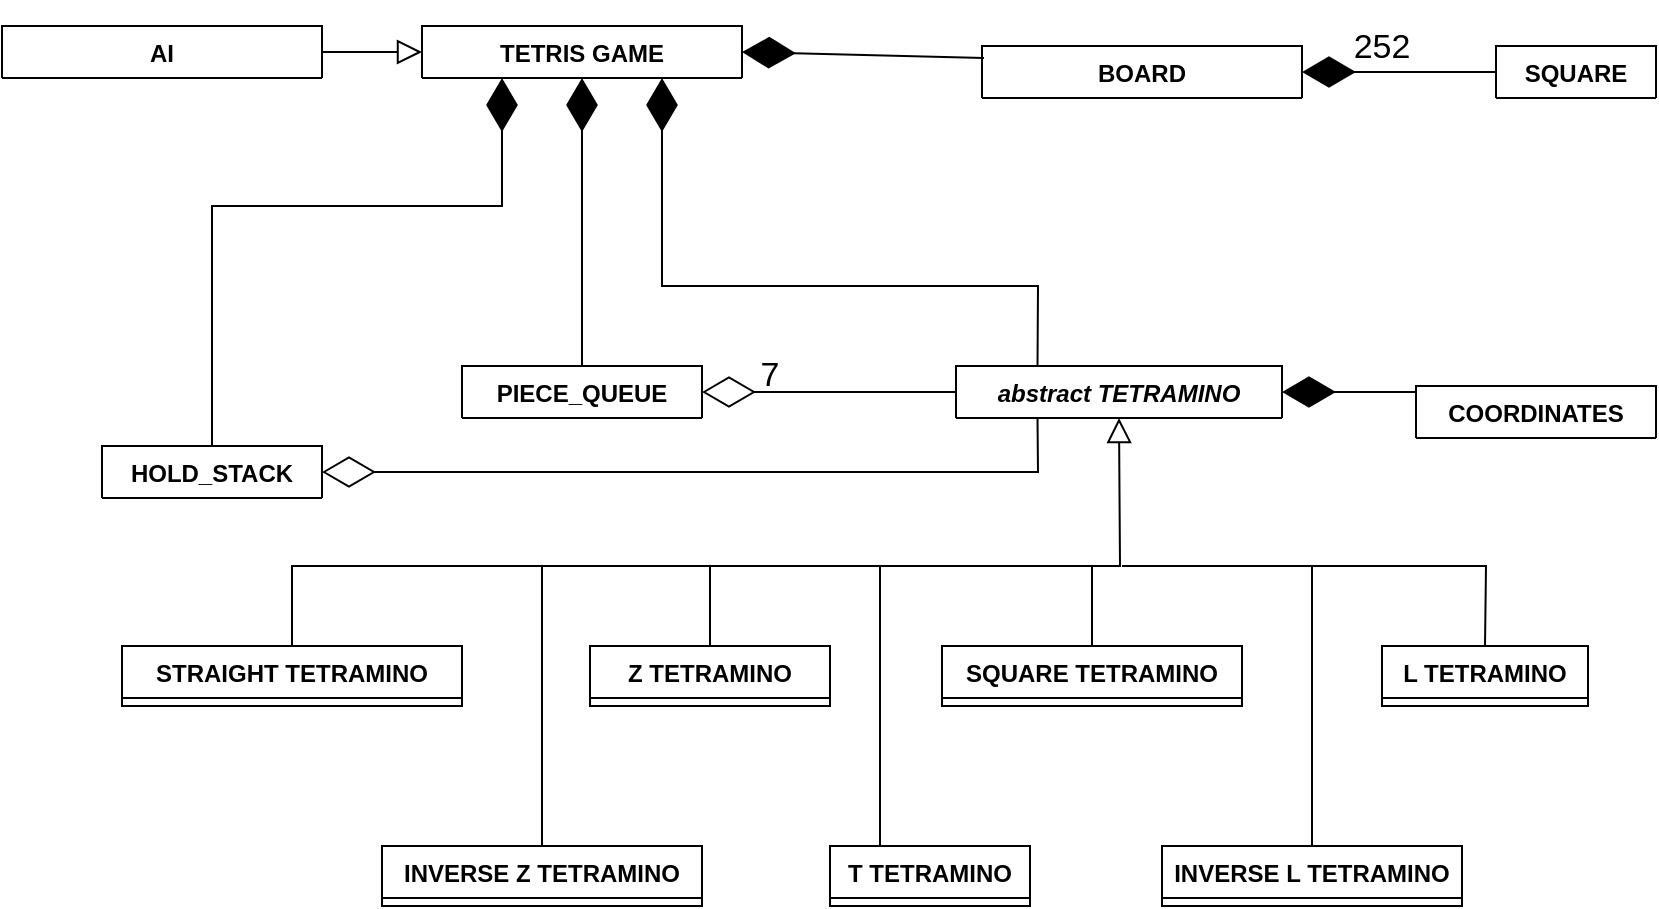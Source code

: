 <mxfile version="17.4.1" type="github">
  <diagram id="C5RBs43oDa-KdzZeNtuy" name="Page-1">
    <mxGraphModel dx="1051" dy="614" grid="1" gridSize="10" guides="1" tooltips="1" connect="1" arrows="1" fold="1" page="1" pageScale="1" pageWidth="827" pageHeight="1169" math="0" shadow="0">
      <root>
        <mxCell id="WIyWlLk6GJQsqaUBKTNV-0" />
        <mxCell id="WIyWlLk6GJQsqaUBKTNV-1" parent="WIyWlLk6GJQsqaUBKTNV-0" />
        <mxCell id="zkfFHV4jXpPFQw0GAbJ--0" value="TETRIS GAME" style="swimlane;fontStyle=1;align=center;verticalAlign=top;childLayout=stackLayout;horizontal=1;startSize=26;horizontalStack=0;resizeParent=1;resizeLast=0;collapsible=1;marginBottom=0;rounded=0;shadow=0;strokeWidth=1;" parent="WIyWlLk6GJQsqaUBKTNV-1" vertex="1" collapsed="1">
          <mxGeometry x="210" y="20" width="160" height="26" as="geometry">
            <mxRectangle x="210" y="20" width="270" height="476" as="alternateBounds" />
          </mxGeometry>
        </mxCell>
        <mxCell id="xHRKsY13K5-xNmJ_5paU-48" value="- linesCleared: int" style="text;align=left;verticalAlign=top;spacingLeft=4;spacingRight=4;overflow=hidden;rotatable=0;points=[[0,0.5],[1,0.5]];portConstraint=eastwest;rounded=0;shadow=0;html=0;" vertex="1" parent="zkfFHV4jXpPFQw0GAbJ--0">
          <mxGeometry y="26" width="270" height="26" as="geometry" />
        </mxCell>
        <mxCell id="xHRKsY13K5-xNmJ_5paU-50" value="- score: int" style="text;align=left;verticalAlign=top;spacingLeft=4;spacingRight=4;overflow=hidden;rotatable=0;points=[[0,0.5],[1,0.5]];portConstraint=eastwest;rounded=0;shadow=0;html=0;" vertex="1" parent="zkfFHV4jXpPFQw0GAbJ--0">
          <mxGeometry y="52" width="270" height="26" as="geometry" />
        </mxCell>
        <mxCell id="xHRKsY13K5-xNmJ_5paU-51" value="- level: int" style="text;align=left;verticalAlign=top;spacingLeft=4;spacingRight=4;overflow=hidden;rotatable=0;points=[[0,0.5],[1,0.5]];portConstraint=eastwest;rounded=0;shadow=0;html=0;" vertex="1" parent="zkfFHV4jXpPFQw0GAbJ--0">
          <mxGeometry y="78" width="270" height="26" as="geometry" />
        </mxCell>
        <mxCell id="xHRKsY13K5-xNmJ_5paU-53" value="- pointMapping: Dictionary&lt;int, int&gt;" style="text;align=left;verticalAlign=top;spacingLeft=4;spacingRight=4;overflow=hidden;rotatable=0;points=[[0,0.5],[1,0.5]];portConstraint=eastwest;rounded=0;shadow=0;html=0;" vertex="1" parent="zkfFHV4jXpPFQw0GAbJ--0">
          <mxGeometry y="104" width="270" height="26" as="geometry" />
        </mxCell>
        <mxCell id="xHRKsY13K5-xNmJ_5paU-54" value="- canHold: bool" style="text;align=left;verticalAlign=top;spacingLeft=4;spacingRight=4;overflow=hidden;rotatable=0;points=[[0,0.5],[1,0.5]];portConstraint=eastwest;rounded=0;shadow=0;html=0;" vertex="1" parent="zkfFHV4jXpPFQw0GAbJ--0">
          <mxGeometry y="130" width="270" height="26" as="geometry" />
        </mxCell>
        <mxCell id="xHRKsY13K5-xNmJ_5paU-55" value="- isLost: bool" style="text;align=left;verticalAlign=top;spacingLeft=4;spacingRight=4;overflow=hidden;rotatable=0;points=[[0,0.5],[1,0.5]];portConstraint=eastwest;rounded=0;shadow=0;html=0;" vertex="1" parent="zkfFHV4jXpPFQw0GAbJ--0">
          <mxGeometry y="156" width="270" height="26" as="geometry" />
        </mxCell>
        <mxCell id="zkfFHV4jXpPFQw0GAbJ--4" value="" style="line;html=1;strokeWidth=1;align=left;verticalAlign=middle;spacingTop=-1;spacingLeft=3;spacingRight=3;rotatable=0;labelPosition=right;points=[];portConstraint=eastwest;" parent="zkfFHV4jXpPFQw0GAbJ--0" vertex="1">
          <mxGeometry y="182" width="270" height="8" as="geometry" />
        </mxCell>
        <mxCell id="xHRKsY13K5-xNmJ_5paU-56" value="+ CheckValidMove(Coordinates[] previous): bool" style="text;align=left;verticalAlign=top;spacingLeft=4;spacingRight=4;overflow=hidden;rotatable=0;points=[[0,0.5],[1,0.5]];portConstraint=eastwest;rounded=0;shadow=0;html=0;" vertex="1" parent="zkfFHV4jXpPFQw0GAbJ--0">
          <mxGeometry y="190" width="270" height="26" as="geometry" />
        </mxCell>
        <mxCell id="xHRKsY13K5-xNmJ_5paU-58" value="+ DropPiece(): int" style="text;align=left;verticalAlign=top;spacingLeft=4;spacingRight=4;overflow=hidden;rotatable=0;points=[[0,0.5],[1,0.5]];portConstraint=eastwest;rounded=0;shadow=0;html=0;" vertex="1" parent="zkfFHV4jXpPFQw0GAbJ--0">
          <mxGeometry y="216" width="270" height="26" as="geometry" />
        </mxCell>
        <mxCell id="xHRKsY13K5-xNmJ_5paU-57" value="+ RotatePiece(): void" style="text;align=left;verticalAlign=top;spacingLeft=4;spacingRight=4;overflow=hidden;rotatable=0;points=[[0,0.5],[1,0.5]];portConstraint=eastwest;rounded=0;shadow=0;html=0;" vertex="1" parent="zkfFHV4jXpPFQw0GAbJ--0">
          <mxGeometry y="242" width="270" height="26" as="geometry" />
        </mxCell>
        <mxCell id="xHRKsY13K5-xNmJ_5paU-61" value="+ ShiftDown(): bool" style="text;align=left;verticalAlign=top;spacingLeft=4;spacingRight=4;overflow=hidden;rotatable=0;points=[[0,0.5],[1,0.5]];portConstraint=eastwest;rounded=0;shadow=0;html=0;" vertex="1" parent="zkfFHV4jXpPFQw0GAbJ--0">
          <mxGeometry y="268" width="270" height="26" as="geometry" />
        </mxCell>
        <mxCell id="xHRKsY13K5-xNmJ_5paU-62" value="+ ShiftUp(int rows): void" style="text;align=left;verticalAlign=top;spacingLeft=4;spacingRight=4;overflow=hidden;rotatable=0;points=[[0,0.5],[1,0.5]];portConstraint=eastwest;rounded=0;shadow=0;html=0;" vertex="1" parent="zkfFHV4jXpPFQw0GAbJ--0">
          <mxGeometry y="294" width="270" height="26" as="geometry" />
        </mxCell>
        <mxCell id="xHRKsY13K5-xNmJ_5paU-60" value="+ ShiftLeft(): bool" style="text;align=left;verticalAlign=top;spacingLeft=4;spacingRight=4;overflow=hidden;rotatable=0;points=[[0,0.5],[1,0.5]];portConstraint=eastwest;rounded=0;shadow=0;html=0;" vertex="1" parent="zkfFHV4jXpPFQw0GAbJ--0">
          <mxGeometry y="320" width="270" height="26" as="geometry" />
        </mxCell>
        <mxCell id="xHRKsY13K5-xNmJ_5paU-63" value="+ ShiftRight(): bool " style="text;align=left;verticalAlign=top;spacingLeft=4;spacingRight=4;overflow=hidden;rotatable=0;points=[[0,0.5],[1,0.5]];portConstraint=eastwest;rounded=0;shadow=0;html=0;" vertex="1" parent="zkfFHV4jXpPFQw0GAbJ--0">
          <mxGeometry y="346" width="270" height="26" as="geometry" />
        </mxCell>
        <mxCell id="xHRKsY13K5-xNmJ_5paU-59" value="+ HoldPiece(): void" style="text;align=left;verticalAlign=top;spacingLeft=4;spacingRight=4;overflow=hidden;rotatable=0;points=[[0,0.5],[1,0.5]];portConstraint=eastwest;rounded=0;shadow=0;html=0;" vertex="1" parent="zkfFHV4jXpPFQw0GAbJ--0">
          <mxGeometry y="372" width="270" height="26" as="geometry" />
        </mxCell>
        <mxCell id="xHRKsY13K5-xNmJ_5paU-66" value="+StartNextMove(): void" style="text;align=left;verticalAlign=top;spacingLeft=4;spacingRight=4;overflow=hidden;rotatable=0;points=[[0,0.5],[1,0.5]];portConstraint=eastwest;rounded=0;shadow=0;html=0;" vertex="1" parent="zkfFHV4jXpPFQw0GAbJ--0">
          <mxGeometry y="398" width="270" height="26" as="geometry" />
        </mxCell>
        <mxCell id="xHRKsY13K5-xNmJ_5paU-64" value="- AddRandomPieceToQueue(): Tetramino" style="text;align=left;verticalAlign=top;spacingLeft=4;spacingRight=4;overflow=hidden;rotatable=0;points=[[0,0.5],[1,0.5]];portConstraint=eastwest;rounded=0;shadow=0;html=0;" vertex="1" parent="zkfFHV4jXpPFQw0GAbJ--0">
          <mxGeometry y="424" width="270" height="26" as="geometry" />
        </mxCell>
        <mxCell id="xHRKsY13K5-xNmJ_5paU-65" value="- CheckEndMove(Coordinates[] piece): bool" style="text;align=left;verticalAlign=top;spacingLeft=4;spacingRight=4;overflow=hidden;rotatable=0;points=[[0,0.5],[1,0.5]];portConstraint=eastwest;rounded=0;shadow=0;html=0;" vertex="1" parent="zkfFHV4jXpPFQw0GAbJ--0">
          <mxGeometry y="450" width="270" height="26" as="geometry" />
        </mxCell>
        <mxCell id="zkfFHV4jXpPFQw0GAbJ--6" value="AI" style="swimlane;fontStyle=1;align=center;verticalAlign=top;childLayout=stackLayout;horizontal=1;startSize=26;horizontalStack=0;resizeParent=1;resizeLast=0;collapsible=1;marginBottom=0;rounded=0;shadow=0;strokeWidth=1;" parent="WIyWlLk6GJQsqaUBKTNV-1" vertex="1" collapsed="1">
          <mxGeometry y="20" width="160" height="26" as="geometry">
            <mxRectangle y="20" width="180" height="250" as="alternateBounds" />
          </mxGeometry>
        </mxCell>
        <mxCell id="zkfFHV4jXpPFQw0GAbJ--8" value="- bumpinessWeight: double&#xa;" style="text;align=left;verticalAlign=top;spacingLeft=4;spacingRight=4;overflow=hidden;rotatable=0;points=[[0,0.5],[1,0.5]];portConstraint=eastwest;rounded=0;shadow=0;html=0;" parent="zkfFHV4jXpPFQw0GAbJ--6" vertex="1">
          <mxGeometry y="26" width="180" height="26" as="geometry" />
        </mxCell>
        <mxCell id="zkfFHV4jXpPFQw0GAbJ--11" value="- heightWeight: double&#xa;" style="text;align=left;verticalAlign=top;spacingLeft=4;spacingRight=4;overflow=hidden;rotatable=0;points=[[0,0.5],[1,0.5]];portConstraint=eastwest;" parent="zkfFHV4jXpPFQw0GAbJ--6" vertex="1">
          <mxGeometry y="52" width="180" height="26" as="geometry" />
        </mxCell>
        <mxCell id="xHRKsY13K5-xNmJ_5paU-29" value="- holeWeight: double" style="text;align=left;verticalAlign=top;spacingLeft=4;spacingRight=4;overflow=hidden;rotatable=0;points=[[0,0.5],[1,0.5]];portConstraint=eastwest;" vertex="1" parent="zkfFHV4jXpPFQw0GAbJ--6">
          <mxGeometry y="78" width="180" height="26" as="geometry" />
        </mxCell>
        <mxCell id="xHRKsY13K5-xNmJ_5paU-30" value="- linesWeight: double&#xa;" style="text;align=left;verticalAlign=top;spacingLeft=4;spacingRight=4;overflow=hidden;rotatable=0;points=[[0,0.5],[1,0.5]];portConstraint=eastwest;" vertex="1" parent="zkfFHV4jXpPFQw0GAbJ--6">
          <mxGeometry y="104" width="180" height="26" as="geometry" />
        </mxCell>
        <mxCell id="zkfFHV4jXpPFQw0GAbJ--9" value="" style="line;html=1;strokeWidth=1;align=left;verticalAlign=middle;spacingTop=-1;spacingLeft=3;spacingRight=3;rotatable=0;labelPosition=right;points=[];portConstraint=eastwest;" parent="zkfFHV4jXpPFQw0GAbJ--6" vertex="1">
          <mxGeometry y="130" width="180" height="10" as="geometry" />
        </mxCell>
        <mxCell id="xHRKsY13K5-xNmJ_5paU-31" value="- AIDrop(): int" style="text;align=left;verticalAlign=top;spacingLeft=4;spacingRight=4;overflow=hidden;rotatable=0;points=[[0,0.5],[1,0.5]];portConstraint=eastwest;" vertex="1" parent="zkfFHV4jXpPFQw0GAbJ--6">
          <mxGeometry y="140" width="180" height="26" as="geometry" />
        </mxCell>
        <mxCell id="xHRKsY13K5-xNmJ_5paU-32" value="- AIDown(): bool" style="text;align=left;verticalAlign=top;spacingLeft=4;spacingRight=4;overflow=hidden;rotatable=0;points=[[0,0.5],[1,0.5]];portConstraint=eastwest;" vertex="1" parent="zkfFHV4jXpPFQw0GAbJ--6">
          <mxGeometry y="166" width="180" height="26" as="geometry" />
        </mxCell>
        <mxCell id="xHRKsY13K5-xNmJ_5paU-34" value="- ComputeMoveScore(): double" style="text;align=left;verticalAlign=top;spacingLeft=4;spacingRight=4;overflow=hidden;rotatable=0;points=[[0,0.5],[1,0.5]];portConstraint=eastwest;" vertex="1" parent="zkfFHV4jXpPFQw0GAbJ--6">
          <mxGeometry y="192" width="180" height="26" as="geometry" />
        </mxCell>
        <mxCell id="xHRKsY13K5-xNmJ_5paU-33" value="+ ComputeMove(): void" style="text;align=left;verticalAlign=top;spacingLeft=4;spacingRight=4;overflow=hidden;rotatable=0;points=[[0,0.5],[1,0.5]];portConstraint=eastwest;" vertex="1" parent="zkfFHV4jXpPFQw0GAbJ--6">
          <mxGeometry y="218" width="180" height="26" as="geometry" />
        </mxCell>
        <mxCell id="zkfFHV4jXpPFQw0GAbJ--12" value="" style="endArrow=block;endSize=10;endFill=0;shadow=0;strokeWidth=1;rounded=0;edgeStyle=elbowEdgeStyle;elbow=vertical;" parent="WIyWlLk6GJQsqaUBKTNV-1" source="zkfFHV4jXpPFQw0GAbJ--6" target="zkfFHV4jXpPFQw0GAbJ--0" edge="1">
          <mxGeometry width="160" relative="1" as="geometry">
            <mxPoint x="200" y="203" as="sourcePoint" />
            <mxPoint x="200" y="203" as="targetPoint" />
          </mxGeometry>
        </mxCell>
        <mxCell id="zkfFHV4jXpPFQw0GAbJ--17" value="BOARD" style="swimlane;fontStyle=1;align=center;verticalAlign=top;childLayout=stackLayout;horizontal=1;startSize=26;horizontalStack=0;resizeParent=1;resizeLast=0;collapsible=1;marginBottom=0;rounded=0;shadow=0;strokeWidth=1;" parent="WIyWlLk6GJQsqaUBKTNV-1" vertex="1" collapsed="1">
          <mxGeometry x="490" y="30" width="160" height="26" as="geometry">
            <mxRectangle x="570" y="30" width="230" height="320" as="alternateBounds" />
          </mxGeometry>
        </mxCell>
        <mxCell id="zkfFHV4jXpPFQw0GAbJ--18" value="- WIDTH: const int" style="text;align=left;verticalAlign=top;spacingLeft=4;spacingRight=4;overflow=hidden;rotatable=0;points=[[0,0.5],[1,0.5]];portConstraint=eastwest;" parent="zkfFHV4jXpPFQw0GAbJ--17" vertex="1">
          <mxGeometry y="26" width="230" height="26" as="geometry" />
        </mxCell>
        <mxCell id="zkfFHV4jXpPFQw0GAbJ--19" value="- HEIGHT: const int" style="text;align=left;verticalAlign=top;spacingLeft=4;spacingRight=4;overflow=hidden;rotatable=0;points=[[0,0.5],[1,0.5]];portConstraint=eastwest;rounded=0;shadow=0;html=0;" parent="zkfFHV4jXpPFQw0GAbJ--17" vertex="1">
          <mxGeometry y="52" width="230" height="26" as="geometry" />
        </mxCell>
        <mxCell id="xHRKsY13K5-xNmJ_5paU-68" value="- board: Square[,]" style="text;align=left;verticalAlign=top;spacingLeft=4;spacingRight=4;overflow=hidden;rotatable=0;points=[[0,0.5],[1,0.5]];portConstraint=eastwest;rounded=0;shadow=0;html=0;" vertex="1" parent="zkfFHV4jXpPFQw0GAbJ--17">
          <mxGeometry y="78" width="230" height="26" as="geometry" />
        </mxCell>
        <mxCell id="xHRKsY13K5-xNmJ_5paU-67" value="- UIBoard: Square[]" style="text;align=left;verticalAlign=top;spacingLeft=4;spacingRight=4;overflow=hidden;rotatable=0;points=[[0,0.5],[1,0.5]];portConstraint=eastwest;rounded=0;shadow=0;html=0;" vertex="1" parent="zkfFHV4jXpPFQw0GAbJ--17">
          <mxGeometry y="104" width="230" height="26" as="geometry" />
        </mxCell>
        <mxCell id="zkfFHV4jXpPFQw0GAbJ--23" value="" style="line;html=1;strokeWidth=1;align=left;verticalAlign=middle;spacingTop=-1;spacingLeft=3;spacingRight=3;rotatable=0;labelPosition=right;points=[];portConstraint=eastwest;" parent="zkfFHV4jXpPFQw0GAbJ--17" vertex="1">
          <mxGeometry y="130" width="230" height="8" as="geometry" />
        </mxCell>
        <mxCell id="zkfFHV4jXpPFQw0GAbJ--22" value="+ DeletePiece(Coordinates[] piece): void" style="text;align=left;verticalAlign=top;spacingLeft=4;spacingRight=4;overflow=hidden;rotatable=0;points=[[0,0.5],[1,0.5]];portConstraint=eastwest;rounded=0;shadow=0;html=0;" parent="zkfFHV4jXpPFQw0GAbJ--17" vertex="1">
          <mxGeometry y="138" width="230" height="26" as="geometry" />
        </mxCell>
        <mxCell id="xHRKsY13K5-xNmJ_5paU-70" value="+ CheckWin(): bool" style="text;align=left;verticalAlign=top;spacingLeft=4;spacingRight=4;overflow=hidden;rotatable=0;points=[[0,0.5],[1,0.5]];portConstraint=eastwest;rounded=0;shadow=0;html=0;" vertex="1" parent="zkfFHV4jXpPFQw0GAbJ--17">
          <mxGeometry y="164" width="230" height="26" as="geometry" />
        </mxCell>
        <mxCell id="xHRKsY13K5-xNmJ_5paU-69" value="+ ClearRow(): void" style="text;align=left;verticalAlign=top;spacingLeft=4;spacingRight=4;overflow=hidden;rotatable=0;points=[[0,0.5],[1,0.5]];portConstraint=eastwest;rounded=0;shadow=0;html=0;" vertex="1" parent="zkfFHV4jXpPFQw0GAbJ--17">
          <mxGeometry y="190" width="230" height="26" as="geometry" />
        </mxCell>
        <mxCell id="zkfFHV4jXpPFQw0GAbJ--24" value="+ CheckFullRows(): int" style="text;align=left;verticalAlign=top;spacingLeft=4;spacingRight=4;overflow=hidden;rotatable=0;points=[[0,0.5],[1,0.5]];portConstraint=eastwest;" parent="zkfFHV4jXpPFQw0GAbJ--17" vertex="1">
          <mxGeometry y="216" width="230" height="26" as="geometry" />
        </mxCell>
        <mxCell id="xHRKsY13K5-xNmJ_5paU-72" value="+ TotalHeight(): int" style="text;align=left;verticalAlign=top;spacingLeft=4;spacingRight=4;overflow=hidden;rotatable=0;points=[[0,0.5],[1,0.5]];portConstraint=eastwest;rounded=0;shadow=0;html=0;" vertex="1" parent="zkfFHV4jXpPFQw0GAbJ--17">
          <mxGeometry y="242" width="230" height="26" as="geometry" />
        </mxCell>
        <mxCell id="xHRKsY13K5-xNmJ_5paU-73" value="+ Bumpiness(): int" style="text;align=left;verticalAlign=top;spacingLeft=4;spacingRight=4;overflow=hidden;rotatable=0;points=[[0,0.5],[1,0.5]];portConstraint=eastwest;rounded=0;shadow=0;html=0;" vertex="1" parent="zkfFHV4jXpPFQw0GAbJ--17">
          <mxGeometry y="268" width="230" height="26" as="geometry" />
        </mxCell>
        <mxCell id="xHRKsY13K5-xNmJ_5paU-71" value="+ CountHoles(): int" style="text;align=left;verticalAlign=top;spacingLeft=4;spacingRight=4;overflow=hidden;rotatable=0;points=[[0,0.5],[1,0.5]];portConstraint=eastwest;rounded=0;shadow=0;html=0;" vertex="1" parent="zkfFHV4jXpPFQw0GAbJ--17">
          <mxGeometry y="294" width="230" height="26" as="geometry" />
        </mxCell>
        <mxCell id="xHRKsY13K5-xNmJ_5paU-1" value="" style="endArrow=diamondThin;endFill=1;endSize=24;html=1;rounded=0;entryX=1;entryY=0.5;entryDx=0;entryDy=0;exitX=0.006;exitY=0.231;exitDx=0;exitDy=0;exitPerimeter=0;" edge="1" parent="WIyWlLk6GJQsqaUBKTNV-1" source="zkfFHV4jXpPFQw0GAbJ--18" target="xHRKsY13K5-xNmJ_5paU-48">
          <mxGeometry width="160" relative="1" as="geometry">
            <mxPoint x="410" y="90" as="sourcePoint" />
            <mxPoint x="370" y="52" as="targetPoint" />
          </mxGeometry>
        </mxCell>
        <mxCell id="xHRKsY13K5-xNmJ_5paU-3" value="SQUARE" style="swimlane;fontStyle=1;align=center;verticalAlign=top;childLayout=stackLayout;horizontal=1;startSize=26;horizontalStack=0;resizeParent=1;resizeParentMax=0;resizeLast=0;collapsible=1;marginBottom=0;" vertex="1" collapsed="1" parent="WIyWlLk6GJQsqaUBKTNV-1">
          <mxGeometry x="747" y="30" width="80" height="26" as="geometry">
            <mxRectangle x="890" y="30" width="160" height="78" as="alternateBounds" />
          </mxGeometry>
        </mxCell>
        <mxCell id="xHRKsY13K5-xNmJ_5paU-4" value="- position: int" style="text;strokeColor=none;fillColor=none;align=left;verticalAlign=top;spacingLeft=4;spacingRight=4;overflow=hidden;rotatable=0;points=[[0,0.5],[1,0.5]];portConstraint=eastwest;" vertex="1" parent="xHRKsY13K5-xNmJ_5paU-3">
          <mxGeometry y="26" width="160" height="26" as="geometry" />
        </mxCell>
        <mxCell id="xHRKsY13K5-xNmJ_5paU-44" value="- type: int" style="text;strokeColor=none;fillColor=none;align=left;verticalAlign=top;spacingLeft=4;spacingRight=4;overflow=hidden;rotatable=0;points=[[0,0.5],[1,0.5]];portConstraint=eastwest;" vertex="1" parent="xHRKsY13K5-xNmJ_5paU-3">
          <mxGeometry y="52" width="160" height="26" as="geometry" />
        </mxCell>
        <mxCell id="xHRKsY13K5-xNmJ_5paU-7" value="" style="endArrow=diamondThin;endFill=1;endSize=24;html=1;rounded=0;exitX=0;exitY=0.5;exitDx=0;exitDy=0;entryX=1;entryY=0.5;entryDx=0;entryDy=0;" edge="1" parent="WIyWlLk6GJQsqaUBKTNV-1" source="xHRKsY13K5-xNmJ_5paU-4" target="zkfFHV4jXpPFQw0GAbJ--18">
          <mxGeometry width="160" relative="1" as="geometry">
            <mxPoint x="410" y="240" as="sourcePoint" />
            <mxPoint x="570" y="240" as="targetPoint" />
          </mxGeometry>
        </mxCell>
        <mxCell id="xHRKsY13K5-xNmJ_5paU-8" value="HOLD_STACK" style="swimlane;fontStyle=1;align=center;verticalAlign=top;childLayout=stackLayout;horizontal=1;startSize=26;horizontalStack=0;resizeParent=1;resizeParentMax=0;resizeLast=0;collapsible=1;marginBottom=0;" vertex="1" collapsed="1" parent="WIyWlLk6GJQsqaUBKTNV-1">
          <mxGeometry x="50" y="230" width="110" height="26" as="geometry">
            <mxRectangle y="800" width="160" height="190" as="alternateBounds" />
          </mxGeometry>
        </mxCell>
        <mxCell id="xHRKsY13K5-xNmJ_5paU-9" value="- depth: int" style="text;strokeColor=none;fillColor=none;align=left;verticalAlign=top;spacingLeft=4;spacingRight=4;overflow=hidden;rotatable=0;points=[[0,0.5],[1,0.5]];portConstraint=eastwest;" vertex="1" parent="xHRKsY13K5-xNmJ_5paU-8">
          <mxGeometry y="26" width="160" height="26" as="geometry" />
        </mxCell>
        <mxCell id="xHRKsY13K5-xNmJ_5paU-35" value="- isFull: bool" style="text;align=left;verticalAlign=top;spacingLeft=4;spacingRight=4;overflow=hidden;rotatable=0;points=[[0,0.5],[1,0.5]];portConstraint=eastwest;" vertex="1" parent="xHRKsY13K5-xNmJ_5paU-8">
          <mxGeometry y="52" width="160" height="26" as="geometry" />
        </mxCell>
        <mxCell id="xHRKsY13K5-xNmJ_5paU-39" value="- top: int" style="text;align=left;verticalAlign=top;spacingLeft=4;spacingRight=4;overflow=hidden;rotatable=0;points=[[0,0.5],[1,0.5]];portConstraint=eastwest;" vertex="1" parent="xHRKsY13K5-xNmJ_5paU-8">
          <mxGeometry y="78" width="160" height="26" as="geometry" />
        </mxCell>
        <mxCell id="xHRKsY13K5-xNmJ_5paU-37" value="- objects: T" style="text;align=left;verticalAlign=top;spacingLeft=4;spacingRight=4;overflow=hidden;rotatable=0;points=[[0,0.5],[1,0.5]];portConstraint=eastwest;" vertex="1" parent="xHRKsY13K5-xNmJ_5paU-8">
          <mxGeometry y="104" width="160" height="26" as="geometry" />
        </mxCell>
        <mxCell id="xHRKsY13K5-xNmJ_5paU-10" value="" style="line;strokeWidth=1;fillColor=none;align=left;verticalAlign=middle;spacingTop=-1;spacingLeft=3;spacingRight=3;rotatable=0;labelPosition=right;points=[];portConstraint=eastwest;" vertex="1" parent="xHRKsY13K5-xNmJ_5paU-8">
          <mxGeometry y="130" width="160" height="8" as="geometry" />
        </mxCell>
        <mxCell id="xHRKsY13K5-xNmJ_5paU-36" value="+ Push(T element): void" style="text;align=left;verticalAlign=top;spacingLeft=4;spacingRight=4;overflow=hidden;rotatable=0;points=[[0,0.5],[1,0.5]];portConstraint=eastwest;" vertex="1" parent="xHRKsY13K5-xNmJ_5paU-8">
          <mxGeometry y="138" width="160" height="26" as="geometry" />
        </mxCell>
        <mxCell id="xHRKsY13K5-xNmJ_5paU-11" value="+ Pop(): T" style="text;strokeColor=none;fillColor=none;align=left;verticalAlign=top;spacingLeft=4;spacingRight=4;overflow=hidden;rotatable=0;points=[[0,0.5],[1,0.5]];portConstraint=eastwest;" vertex="1" parent="xHRKsY13K5-xNmJ_5paU-8">
          <mxGeometry y="164" width="160" height="26" as="geometry" />
        </mxCell>
        <mxCell id="xHRKsY13K5-xNmJ_5paU-12" value="PIECE_QUEUE" style="swimlane;fontStyle=1;align=center;verticalAlign=top;childLayout=stackLayout;horizontal=1;startSize=26;horizontalStack=0;resizeParent=1;resizeParentMax=0;resizeLast=0;collapsible=1;marginBottom=0;" vertex="1" collapsed="1" parent="WIyWlLk6GJQsqaUBKTNV-1">
          <mxGeometry x="230" y="190" width="120" height="26" as="geometry">
            <mxRectangle x="235" y="660" width="160" height="190" as="alternateBounds" />
          </mxGeometry>
        </mxCell>
        <mxCell id="xHRKsY13K5-xNmJ_5paU-13" value="- back: int" style="text;strokeColor=none;fillColor=none;align=left;verticalAlign=top;spacingLeft=4;spacingRight=4;overflow=hidden;rotatable=0;points=[[0,0.5],[1,0.5]];portConstraint=eastwest;" vertex="1" parent="xHRKsY13K5-xNmJ_5paU-12">
          <mxGeometry y="26" width="160" height="26" as="geometry" />
        </mxCell>
        <mxCell id="xHRKsY13K5-xNmJ_5paU-40" value="- front: int" style="text;strokeColor=none;fillColor=none;align=left;verticalAlign=top;spacingLeft=4;spacingRight=4;overflow=hidden;rotatable=0;points=[[0,0.5],[1,0.5]];portConstraint=eastwest;" vertex="1" parent="xHRKsY13K5-xNmJ_5paU-12">
          <mxGeometry y="52" width="160" height="26" as="geometry" />
        </mxCell>
        <mxCell id="xHRKsY13K5-xNmJ_5paU-42" value="- isFull: bool" style="text;strokeColor=none;fillColor=none;align=left;verticalAlign=top;spacingLeft=4;spacingRight=4;overflow=hidden;rotatable=0;points=[[0,0.5],[1,0.5]];portConstraint=eastwest;" vertex="1" parent="xHRKsY13K5-xNmJ_5paU-12">
          <mxGeometry y="78" width="160" height="26" as="geometry" />
        </mxCell>
        <mxCell id="xHRKsY13K5-xNmJ_5paU-14" value="" style="line;strokeWidth=1;fillColor=none;align=left;verticalAlign=middle;spacingTop=-1;spacingLeft=3;spacingRight=3;rotatable=0;labelPosition=right;points=[];portConstraint=eastwest;" vertex="1" parent="xHRKsY13K5-xNmJ_5paU-12">
          <mxGeometry y="104" width="160" height="8" as="geometry" />
        </mxCell>
        <mxCell id="xHRKsY13K5-xNmJ_5paU-41" value="+ Dequeue(): T" style="text;strokeColor=none;fillColor=none;align=left;verticalAlign=top;spacingLeft=4;spacingRight=4;overflow=hidden;rotatable=0;points=[[0,0.5],[1,0.5]];portConstraint=eastwest;" vertex="1" parent="xHRKsY13K5-xNmJ_5paU-12">
          <mxGeometry y="112" width="160" height="26" as="geometry" />
        </mxCell>
        <mxCell id="xHRKsY13K5-xNmJ_5paU-43" value="+ Enqueue(T element): void" style="text;strokeColor=none;fillColor=none;align=left;verticalAlign=top;spacingLeft=4;spacingRight=4;overflow=hidden;rotatable=0;points=[[0,0.5],[1,0.5]];portConstraint=eastwest;" vertex="1" parent="xHRKsY13K5-xNmJ_5paU-12">
          <mxGeometry y="138" width="160" height="26" as="geometry" />
        </mxCell>
        <mxCell id="xHRKsY13K5-xNmJ_5paU-15" value="+ GetFrontPiece(): T" style="text;strokeColor=none;fillColor=none;align=left;verticalAlign=top;spacingLeft=4;spacingRight=4;overflow=hidden;rotatable=0;points=[[0,0.5],[1,0.5]];portConstraint=eastwest;" vertex="1" parent="xHRKsY13K5-xNmJ_5paU-12">
          <mxGeometry y="164" width="160" height="26" as="geometry" />
        </mxCell>
        <mxCell id="xHRKsY13K5-xNmJ_5paU-16" value="abstract TETRAMINO" style="swimlane;fontStyle=3;align=center;verticalAlign=top;childLayout=stackLayout;horizontal=1;startSize=26;horizontalStack=0;resizeParent=1;resizeParentMax=0;resizeLast=0;collapsible=1;marginBottom=0;" vertex="1" collapsed="1" parent="WIyWlLk6GJQsqaUBKTNV-1">
          <mxGeometry x="477" y="190" width="163" height="26" as="geometry">
            <mxRectangle x="470" y="660" width="170" height="268" as="alternateBounds" />
          </mxGeometry>
        </mxCell>
        <mxCell id="xHRKsY13K5-xNmJ_5paU-17" value="# Piece: Coordinates[][]" style="text;strokeColor=none;fillColor=none;align=left;verticalAlign=top;spacingLeft=4;spacingRight=4;overflow=hidden;rotatable=0;points=[[0,0.5],[1,0.5]];portConstraint=eastwest;fontStyle=2" vertex="1" parent="xHRKsY13K5-xNmJ_5paU-16">
          <mxGeometry y="26" width="170" height="26" as="geometry" />
        </mxCell>
        <mxCell id="xHRKsY13K5-xNmJ_5paU-75" value="# Deafult: Coordinates" style="text;strokeColor=none;fillColor=none;align=left;verticalAlign=top;spacingLeft=4;spacingRight=4;overflow=hidden;rotatable=0;points=[[0,0.5],[1,0.5]];portConstraint=eastwest;fontStyle=2" vertex="1" parent="xHRKsY13K5-xNmJ_5paU-16">
          <mxGeometry y="52" width="170" height="26" as="geometry" />
        </mxCell>
        <mxCell id="xHRKsY13K5-xNmJ_5paU-76" value="- currentRotation: int" style="text;strokeColor=none;fillColor=none;align=left;verticalAlign=top;spacingLeft=4;spacingRight=4;overflow=hidden;rotatable=0;points=[[0,0.5],[1,0.5]];portConstraint=eastwest;" vertex="1" parent="xHRKsY13K5-xNmJ_5paU-16">
          <mxGeometry y="78" width="170" height="26" as="geometry" />
        </mxCell>
        <mxCell id="xHRKsY13K5-xNmJ_5paU-18" value="" style="line;strokeWidth=1;fillColor=none;align=left;verticalAlign=middle;spacingTop=-1;spacingLeft=3;spacingRight=3;rotatable=0;labelPosition=right;points=[];portConstraint=eastwest;" vertex="1" parent="xHRKsY13K5-xNmJ_5paU-16">
          <mxGeometry y="104" width="170" height="8" as="geometry" />
        </mxCell>
        <mxCell id="xHRKsY13K5-xNmJ_5paU-19" value="+ Rotate(): void" style="text;strokeColor=none;fillColor=none;align=left;verticalAlign=top;spacingLeft=4;spacingRight=4;overflow=hidden;rotatable=0;points=[[0,0.5],[1,0.5]];portConstraint=eastwest;" vertex="1" parent="xHRKsY13K5-xNmJ_5paU-16">
          <mxGeometry y="112" width="170" height="26" as="geometry" />
        </mxCell>
        <mxCell id="xHRKsY13K5-xNmJ_5paU-77" value="+ ShiftDown(int rows): void" style="text;strokeColor=none;fillColor=none;align=left;verticalAlign=top;spacingLeft=4;spacingRight=4;overflow=hidden;rotatable=0;points=[[0,0.5],[1,0.5]];portConstraint=eastwest;" vertex="1" parent="xHRKsY13K5-xNmJ_5paU-16">
          <mxGeometry y="138" width="170" height="26" as="geometry" />
        </mxCell>
        <mxCell id="xHRKsY13K5-xNmJ_5paU-79" value="+ ShiftHorizontal(int cols):void" style="text;strokeColor=none;fillColor=none;align=left;verticalAlign=top;spacingLeft=4;spacingRight=4;overflow=hidden;rotatable=0;points=[[0,0.5],[1,0.5]];portConstraint=eastwest;" vertex="1" parent="xHRKsY13K5-xNmJ_5paU-16">
          <mxGeometry y="164" width="170" height="26" as="geometry" />
        </mxCell>
        <mxCell id="xHRKsY13K5-xNmJ_5paU-80" value="+ ResetCoordinates(): void" style="text;strokeColor=none;fillColor=none;align=left;verticalAlign=top;spacingLeft=4;spacingRight=4;overflow=hidden;rotatable=0;points=[[0,0.5],[1,0.5]];portConstraint=eastwest;" vertex="1" parent="xHRKsY13K5-xNmJ_5paU-16">
          <mxGeometry y="190" width="170" height="26" as="geometry" />
        </mxCell>
        <mxCell id="xHRKsY13K5-xNmJ_5paU-82" value="+ GetColour(): int" style="text;strokeColor=none;fillColor=none;align=left;verticalAlign=top;spacingLeft=4;spacingRight=4;overflow=hidden;rotatable=0;points=[[0,0.5],[1,0.5]];portConstraint=eastwest;fontStyle=2" vertex="1" parent="xHRKsY13K5-xNmJ_5paU-16">
          <mxGeometry y="216" width="170" height="26" as="geometry" />
        </mxCell>
        <mxCell id="xHRKsY13K5-xNmJ_5paU-83" value="+ GetAIMoves: int " style="text;strokeColor=none;fillColor=none;align=left;verticalAlign=top;spacingLeft=4;spacingRight=4;overflow=hidden;rotatable=0;points=[[0,0.5],[1,0.5]];portConstraint=eastwest;fontStyle=2" vertex="1" parent="xHRKsY13K5-xNmJ_5paU-16">
          <mxGeometry y="242" width="170" height="26" as="geometry" />
        </mxCell>
        <mxCell id="xHRKsY13K5-xNmJ_5paU-20" value="COORDINATES" style="swimlane;fontStyle=1;align=center;verticalAlign=top;childLayout=stackLayout;horizontal=1;startSize=26;horizontalStack=0;resizeParent=1;resizeParentMax=0;resizeLast=0;collapsible=1;marginBottom=0;" vertex="1" collapsed="1" parent="WIyWlLk6GJQsqaUBKTNV-1">
          <mxGeometry x="707" y="200" width="120" height="26" as="geometry">
            <mxRectangle x="700" y="670" width="160" height="78" as="alternateBounds" />
          </mxGeometry>
        </mxCell>
        <mxCell id="xHRKsY13K5-xNmJ_5paU-21" value="- XPos: int" style="text;strokeColor=none;fillColor=none;align=left;verticalAlign=top;spacingLeft=4;spacingRight=4;overflow=hidden;rotatable=0;points=[[0,0.5],[1,0.5]];portConstraint=eastwest;" vertex="1" parent="xHRKsY13K5-xNmJ_5paU-20">
          <mxGeometry y="26" width="160" height="26" as="geometry" />
        </mxCell>
        <mxCell id="xHRKsY13K5-xNmJ_5paU-46" value="- YPos: int" style="text;strokeColor=none;fillColor=none;align=left;verticalAlign=top;spacingLeft=4;spacingRight=4;overflow=hidden;rotatable=0;points=[[0,0.5],[1,0.5]];portConstraint=eastwest;" vertex="1" parent="xHRKsY13K5-xNmJ_5paU-20">
          <mxGeometry y="52" width="160" height="26" as="geometry" />
        </mxCell>
        <mxCell id="xHRKsY13K5-xNmJ_5paU-24" value="" style="endArrow=diamondThin;endFill=1;endSize=24;html=1;rounded=0;exitX=0;exitY=0.115;exitDx=0;exitDy=0;exitPerimeter=0;entryX=1;entryY=0.5;entryDx=0;entryDy=0;" edge="1" parent="WIyWlLk6GJQsqaUBKTNV-1" source="xHRKsY13K5-xNmJ_5paU-21" target="xHRKsY13K5-xNmJ_5paU-17">
          <mxGeometry width="160" relative="1" as="geometry">
            <mxPoint x="467" y="380" as="sourcePoint" />
            <mxPoint x="637" y="219" as="targetPoint" />
          </mxGeometry>
        </mxCell>
        <mxCell id="xHRKsY13K5-xNmJ_5paU-26" value="" style="endArrow=diamondThin;endFill=1;endSize=24;html=1;rounded=0;exitX=0.5;exitY=0;exitDx=0;exitDy=0;entryX=0.5;entryY=1;entryDx=0;entryDy=0;" edge="1" parent="WIyWlLk6GJQsqaUBKTNV-1" source="xHRKsY13K5-xNmJ_5paU-12" target="zkfFHV4jXpPFQw0GAbJ--0">
          <mxGeometry width="160" relative="1" as="geometry">
            <mxPoint x="410" y="300" as="sourcePoint" />
            <mxPoint x="570" y="300" as="targetPoint" />
          </mxGeometry>
        </mxCell>
        <mxCell id="xHRKsY13K5-xNmJ_5paU-27" value="" style="endArrow=diamondThin;endFill=0;endSize=24;html=1;rounded=0;entryX=1;entryY=0.5;entryDx=0;entryDy=0;exitX=0;exitY=0.5;exitDx=0;exitDy=0;" edge="1" parent="WIyWlLk6GJQsqaUBKTNV-1" source="xHRKsY13K5-xNmJ_5paU-17" target="xHRKsY13K5-xNmJ_5paU-13">
          <mxGeometry width="160" relative="1" as="geometry">
            <mxPoint x="417" y="150" as="sourcePoint" />
            <mxPoint x="577" y="150" as="targetPoint" />
          </mxGeometry>
        </mxCell>
        <mxCell id="xHRKsY13K5-xNmJ_5paU-28" value="" style="endArrow=diamondThin;endFill=0;endSize=24;html=1;rounded=0;entryX=1;entryY=0.5;entryDx=0;entryDy=0;exitX=0.25;exitY=1;exitDx=0;exitDy=0;" edge="1" parent="WIyWlLk6GJQsqaUBKTNV-1" source="xHRKsY13K5-xNmJ_5paU-16" target="xHRKsY13K5-xNmJ_5paU-39">
          <mxGeometry width="160" relative="1" as="geometry">
            <mxPoint x="417" y="240" as="sourcePoint" />
            <mxPoint x="577" y="240" as="targetPoint" />
            <Array as="points">
              <mxPoint x="518" y="243" />
            </Array>
          </mxGeometry>
        </mxCell>
        <mxCell id="xHRKsY13K5-xNmJ_5paU-49" value="" style="endArrow=diamondThin;endFill=1;endSize=24;html=1;rounded=0;entryX=0.75;entryY=1;entryDx=0;entryDy=0;exitX=0.25;exitY=0;exitDx=0;exitDy=0;" edge="1" parent="WIyWlLk6GJQsqaUBKTNV-1" source="xHRKsY13K5-xNmJ_5paU-16" target="zkfFHV4jXpPFQw0GAbJ--0">
          <mxGeometry width="160" relative="1" as="geometry">
            <mxPoint x="150" y="130" as="sourcePoint" />
            <mxPoint x="310" y="130" as="targetPoint" />
            <Array as="points">
              <mxPoint x="518" y="150" />
              <mxPoint x="330" y="150" />
            </Array>
          </mxGeometry>
        </mxCell>
        <mxCell id="xHRKsY13K5-xNmJ_5paU-52" value="" style="endArrow=diamondThin;endFill=1;endSize=24;html=1;rounded=0;exitX=0.5;exitY=0;exitDx=0;exitDy=0;entryX=0.25;entryY=1;entryDx=0;entryDy=0;" edge="1" parent="WIyWlLk6GJQsqaUBKTNV-1" source="xHRKsY13K5-xNmJ_5paU-8" target="zkfFHV4jXpPFQw0GAbJ--0">
          <mxGeometry width="160" relative="1" as="geometry">
            <mxPoint x="240" y="120" as="sourcePoint" />
            <mxPoint x="400" y="120" as="targetPoint" />
            <Array as="points">
              <mxPoint x="105" y="110" />
              <mxPoint x="250" y="110" />
            </Array>
          </mxGeometry>
        </mxCell>
        <mxCell id="xHRKsY13K5-xNmJ_5paU-84" value="7" style="text;html=1;strokeColor=none;fillColor=none;align=center;verticalAlign=middle;whiteSpace=wrap;rounded=0;fontSize=17;" vertex="1" parent="WIyWlLk6GJQsqaUBKTNV-1">
          <mxGeometry x="354" y="180" width="60" height="30" as="geometry" />
        </mxCell>
        <mxCell id="xHRKsY13K5-xNmJ_5paU-86" value="252" style="text;html=1;strokeColor=none;fillColor=none;align=center;verticalAlign=middle;whiteSpace=wrap;rounded=0;fontSize=17;" vertex="1" parent="WIyWlLk6GJQsqaUBKTNV-1">
          <mxGeometry x="660" y="16" width="60" height="30" as="geometry" />
        </mxCell>
        <mxCell id="xHRKsY13K5-xNmJ_5paU-87" value="" style="endArrow=block;html=1;rounded=0;fontSize=17;fontColor=default;labelBackgroundColor=default;labelBorderColor=none;strokeColor=#000000;startArrow=none;startFill=0;endFill=0;entryX=0.5;entryY=1;entryDx=0;entryDy=0;strokeWidth=1;endSize=10;exitX=0.5;exitY=0;exitDx=0;exitDy=0;" edge="1" parent="WIyWlLk6GJQsqaUBKTNV-1" source="xHRKsY13K5-xNmJ_5paU-88" target="xHRKsY13K5-xNmJ_5paU-16">
          <mxGeometry width="50" height="50" relative="1" as="geometry">
            <mxPoint x="560" y="290" as="sourcePoint" />
            <mxPoint x="600" y="240" as="targetPoint" />
            <Array as="points">
              <mxPoint x="145" y="290" />
              <mxPoint x="559" y="290" />
            </Array>
          </mxGeometry>
        </mxCell>
        <mxCell id="xHRKsY13K5-xNmJ_5paU-88" value="STRAIGHT TETRAMINO" style="swimlane;fontStyle=1;align=center;verticalAlign=top;childLayout=stackLayout;horizontal=1;startSize=26;horizontalStack=0;resizeParent=1;resizeParentMax=0;resizeLast=0;collapsible=1;marginBottom=0;fontSize=12;fontColor=default;" vertex="1" collapsed="1" parent="WIyWlLk6GJQsqaUBKTNV-1">
          <mxGeometry x="60" y="330" width="170" height="30" as="geometry">
            <mxRectangle x="220" y="330" width="160" height="86" as="alternateBounds" />
          </mxGeometry>
        </mxCell>
        <mxCell id="xHRKsY13K5-xNmJ_5paU-89" value="+ field: type" style="text;strokeColor=none;fillColor=none;align=left;verticalAlign=top;spacingLeft=4;spacingRight=4;overflow=hidden;rotatable=0;points=[[0,0.5],[1,0.5]];portConstraint=eastwest;fontSize=17;fontColor=default;" vertex="1" parent="xHRKsY13K5-xNmJ_5paU-88">
          <mxGeometry y="26" width="160" height="26" as="geometry" />
        </mxCell>
        <mxCell id="xHRKsY13K5-xNmJ_5paU-90" value="" style="line;strokeWidth=1;fillColor=none;align=left;verticalAlign=middle;spacingTop=-1;spacingLeft=3;spacingRight=3;rotatable=0;labelPosition=right;points=[];portConstraint=eastwest;fontSize=17;fontColor=default;" vertex="1" parent="xHRKsY13K5-xNmJ_5paU-88">
          <mxGeometry y="52" width="160" height="8" as="geometry" />
        </mxCell>
        <mxCell id="xHRKsY13K5-xNmJ_5paU-91" value="+ method(type): type" style="text;strokeColor=none;fillColor=none;align=left;verticalAlign=top;spacingLeft=4;spacingRight=4;overflow=hidden;rotatable=0;points=[[0,0.5],[1,0.5]];portConstraint=eastwest;fontSize=17;fontColor=default;" vertex="1" parent="xHRKsY13K5-xNmJ_5paU-88">
          <mxGeometry y="60" width="160" height="26" as="geometry" />
        </mxCell>
        <mxCell id="xHRKsY13K5-xNmJ_5paU-92" value="T TETRAMINO" style="swimlane;fontStyle=1;align=center;verticalAlign=top;childLayout=stackLayout;horizontal=1;startSize=26;horizontalStack=0;resizeParent=1;resizeParentMax=0;resizeLast=0;collapsible=1;marginBottom=0;fontSize=12;fontColor=default;" vertex="1" collapsed="1" parent="WIyWlLk6GJQsqaUBKTNV-1">
          <mxGeometry x="414" y="430" width="100" height="30" as="geometry">
            <mxRectangle x="220" y="330" width="160" height="86" as="alternateBounds" />
          </mxGeometry>
        </mxCell>
        <mxCell id="xHRKsY13K5-xNmJ_5paU-93" value="+ field: type" style="text;strokeColor=none;fillColor=none;align=left;verticalAlign=top;spacingLeft=4;spacingRight=4;overflow=hidden;rotatable=0;points=[[0,0.5],[1,0.5]];portConstraint=eastwest;fontSize=17;fontColor=default;" vertex="1" parent="xHRKsY13K5-xNmJ_5paU-92">
          <mxGeometry y="26" width="160" height="26" as="geometry" />
        </mxCell>
        <mxCell id="xHRKsY13K5-xNmJ_5paU-94" value="" style="line;strokeWidth=1;fillColor=none;align=left;verticalAlign=middle;spacingTop=-1;spacingLeft=3;spacingRight=3;rotatable=0;labelPosition=right;points=[];portConstraint=eastwest;fontSize=17;fontColor=default;" vertex="1" parent="xHRKsY13K5-xNmJ_5paU-92">
          <mxGeometry y="52" width="160" height="8" as="geometry" />
        </mxCell>
        <mxCell id="xHRKsY13K5-xNmJ_5paU-95" value="+ method(type): type" style="text;strokeColor=none;fillColor=none;align=left;verticalAlign=top;spacingLeft=4;spacingRight=4;overflow=hidden;rotatable=0;points=[[0,0.5],[1,0.5]];portConstraint=eastwest;fontSize=17;fontColor=default;" vertex="1" parent="xHRKsY13K5-xNmJ_5paU-92">
          <mxGeometry y="60" width="160" height="26" as="geometry" />
        </mxCell>
        <mxCell id="xHRKsY13K5-xNmJ_5paU-96" value="INVERSE Z TETRAMINO" style="swimlane;fontStyle=1;align=center;verticalAlign=top;childLayout=stackLayout;horizontal=1;startSize=26;horizontalStack=0;resizeParent=1;resizeParentMax=0;resizeLast=0;collapsible=1;marginBottom=0;fontSize=12;fontColor=default;" vertex="1" collapsed="1" parent="WIyWlLk6GJQsqaUBKTNV-1">
          <mxGeometry x="190" y="430" width="160" height="30" as="geometry">
            <mxRectangle x="220" y="330" width="160" height="86" as="alternateBounds" />
          </mxGeometry>
        </mxCell>
        <mxCell id="xHRKsY13K5-xNmJ_5paU-97" value="+ field: type" style="text;strokeColor=none;fillColor=none;align=left;verticalAlign=top;spacingLeft=4;spacingRight=4;overflow=hidden;rotatable=0;points=[[0,0.5],[1,0.5]];portConstraint=eastwest;fontSize=17;fontColor=default;" vertex="1" parent="xHRKsY13K5-xNmJ_5paU-96">
          <mxGeometry y="26" width="160" height="26" as="geometry" />
        </mxCell>
        <mxCell id="xHRKsY13K5-xNmJ_5paU-98" value="" style="line;strokeWidth=1;fillColor=none;align=left;verticalAlign=middle;spacingTop=-1;spacingLeft=3;spacingRight=3;rotatable=0;labelPosition=right;points=[];portConstraint=eastwest;fontSize=17;fontColor=default;" vertex="1" parent="xHRKsY13K5-xNmJ_5paU-96">
          <mxGeometry y="52" width="160" height="8" as="geometry" />
        </mxCell>
        <mxCell id="xHRKsY13K5-xNmJ_5paU-99" value="+ method(type): type" style="text;strokeColor=none;fillColor=none;align=left;verticalAlign=top;spacingLeft=4;spacingRight=4;overflow=hidden;rotatable=0;points=[[0,0.5],[1,0.5]];portConstraint=eastwest;fontSize=17;fontColor=default;" vertex="1" parent="xHRKsY13K5-xNmJ_5paU-96">
          <mxGeometry y="60" width="160" height="26" as="geometry" />
        </mxCell>
        <mxCell id="xHRKsY13K5-xNmJ_5paU-100" value="Z TETRAMINO" style="swimlane;fontStyle=1;align=center;verticalAlign=top;childLayout=stackLayout;horizontal=1;startSize=26;horizontalStack=0;resizeParent=1;resizeParentMax=0;resizeLast=0;collapsible=1;marginBottom=0;fontSize=12;fontColor=default;" vertex="1" collapsed="1" parent="WIyWlLk6GJQsqaUBKTNV-1">
          <mxGeometry x="294" y="330" width="120" height="30" as="geometry">
            <mxRectangle x="220" y="330" width="160" height="86" as="alternateBounds" />
          </mxGeometry>
        </mxCell>
        <mxCell id="xHRKsY13K5-xNmJ_5paU-101" value="+ field: type" style="text;strokeColor=none;fillColor=none;align=left;verticalAlign=top;spacingLeft=4;spacingRight=4;overflow=hidden;rotatable=0;points=[[0,0.5],[1,0.5]];portConstraint=eastwest;fontSize=17;fontColor=default;" vertex="1" parent="xHRKsY13K5-xNmJ_5paU-100">
          <mxGeometry y="26" width="160" height="26" as="geometry" />
        </mxCell>
        <mxCell id="xHRKsY13K5-xNmJ_5paU-102" value="" style="line;strokeWidth=1;fillColor=none;align=left;verticalAlign=middle;spacingTop=-1;spacingLeft=3;spacingRight=3;rotatable=0;labelPosition=right;points=[];portConstraint=eastwest;fontSize=17;fontColor=default;" vertex="1" parent="xHRKsY13K5-xNmJ_5paU-100">
          <mxGeometry y="52" width="160" height="8" as="geometry" />
        </mxCell>
        <mxCell id="xHRKsY13K5-xNmJ_5paU-103" value="+ method(type): type" style="text;strokeColor=none;fillColor=none;align=left;verticalAlign=top;spacingLeft=4;spacingRight=4;overflow=hidden;rotatable=0;points=[[0,0.5],[1,0.5]];portConstraint=eastwest;fontSize=17;fontColor=default;" vertex="1" parent="xHRKsY13K5-xNmJ_5paU-100">
          <mxGeometry y="60" width="160" height="26" as="geometry" />
        </mxCell>
        <mxCell id="xHRKsY13K5-xNmJ_5paU-104" value="INVERSE L TETRAMINO" style="swimlane;fontStyle=1;align=center;verticalAlign=top;childLayout=stackLayout;horizontal=1;startSize=26;horizontalStack=0;resizeParent=1;resizeParentMax=0;resizeLast=0;collapsible=1;marginBottom=0;fontSize=12;fontColor=default;" vertex="1" collapsed="1" parent="WIyWlLk6GJQsqaUBKTNV-1">
          <mxGeometry x="580" y="430" width="150" height="30" as="geometry">
            <mxRectangle x="220" y="330" width="160" height="86" as="alternateBounds" />
          </mxGeometry>
        </mxCell>
        <mxCell id="xHRKsY13K5-xNmJ_5paU-105" value="+ field: type" style="text;strokeColor=none;fillColor=none;align=left;verticalAlign=top;spacingLeft=4;spacingRight=4;overflow=hidden;rotatable=0;points=[[0,0.5],[1,0.5]];portConstraint=eastwest;fontSize=17;fontColor=default;" vertex="1" parent="xHRKsY13K5-xNmJ_5paU-104">
          <mxGeometry y="26" width="160" height="26" as="geometry" />
        </mxCell>
        <mxCell id="xHRKsY13K5-xNmJ_5paU-106" value="" style="line;strokeWidth=1;fillColor=none;align=left;verticalAlign=middle;spacingTop=-1;spacingLeft=3;spacingRight=3;rotatable=0;labelPosition=right;points=[];portConstraint=eastwest;fontSize=17;fontColor=default;" vertex="1" parent="xHRKsY13K5-xNmJ_5paU-104">
          <mxGeometry y="52" width="160" height="8" as="geometry" />
        </mxCell>
        <mxCell id="xHRKsY13K5-xNmJ_5paU-107" value="+ method(type): type" style="text;strokeColor=none;fillColor=none;align=left;verticalAlign=top;spacingLeft=4;spacingRight=4;overflow=hidden;rotatable=0;points=[[0,0.5],[1,0.5]];portConstraint=eastwest;fontSize=17;fontColor=default;" vertex="1" parent="xHRKsY13K5-xNmJ_5paU-104">
          <mxGeometry y="60" width="160" height="26" as="geometry" />
        </mxCell>
        <mxCell id="xHRKsY13K5-xNmJ_5paU-108" value="L TETRAMINO" style="swimlane;fontStyle=1;align=center;verticalAlign=top;childLayout=stackLayout;horizontal=1;startSize=26;horizontalStack=0;resizeParent=1;resizeParentMax=0;resizeLast=0;collapsible=1;marginBottom=0;fontSize=12;fontColor=default;" vertex="1" collapsed="1" parent="WIyWlLk6GJQsqaUBKTNV-1">
          <mxGeometry x="690" y="330" width="103" height="30" as="geometry">
            <mxRectangle x="220" y="330" width="160" height="86" as="alternateBounds" />
          </mxGeometry>
        </mxCell>
        <mxCell id="xHRKsY13K5-xNmJ_5paU-109" value="+ field: type" style="text;strokeColor=none;fillColor=none;align=left;verticalAlign=top;spacingLeft=4;spacingRight=4;overflow=hidden;rotatable=0;points=[[0,0.5],[1,0.5]];portConstraint=eastwest;fontSize=17;fontColor=default;" vertex="1" parent="xHRKsY13K5-xNmJ_5paU-108">
          <mxGeometry y="26" width="160" height="26" as="geometry" />
        </mxCell>
        <mxCell id="xHRKsY13K5-xNmJ_5paU-110" value="" style="line;strokeWidth=1;fillColor=none;align=left;verticalAlign=middle;spacingTop=-1;spacingLeft=3;spacingRight=3;rotatable=0;labelPosition=right;points=[];portConstraint=eastwest;fontSize=17;fontColor=default;" vertex="1" parent="xHRKsY13K5-xNmJ_5paU-108">
          <mxGeometry y="52" width="160" height="8" as="geometry" />
        </mxCell>
        <mxCell id="xHRKsY13K5-xNmJ_5paU-111" value="+ method(type): type" style="text;strokeColor=none;fillColor=none;align=left;verticalAlign=top;spacingLeft=4;spacingRight=4;overflow=hidden;rotatable=0;points=[[0,0.5],[1,0.5]];portConstraint=eastwest;fontSize=17;fontColor=default;" vertex="1" parent="xHRKsY13K5-xNmJ_5paU-108">
          <mxGeometry y="60" width="160" height="26" as="geometry" />
        </mxCell>
        <mxCell id="xHRKsY13K5-xNmJ_5paU-112" value="SQUARE TETRAMINO" style="swimlane;fontStyle=1;align=center;verticalAlign=top;childLayout=stackLayout;horizontal=1;startSize=26;horizontalStack=0;resizeParent=1;resizeParentMax=0;resizeLast=0;collapsible=1;marginBottom=0;fontSize=12;fontColor=default;" vertex="1" collapsed="1" parent="WIyWlLk6GJQsqaUBKTNV-1">
          <mxGeometry x="470" y="330" width="150" height="30" as="geometry">
            <mxRectangle x="220" y="330" width="160" height="86" as="alternateBounds" />
          </mxGeometry>
        </mxCell>
        <mxCell id="xHRKsY13K5-xNmJ_5paU-113" value="+ field: type" style="text;strokeColor=none;fillColor=none;align=left;verticalAlign=top;spacingLeft=4;spacingRight=4;overflow=hidden;rotatable=0;points=[[0,0.5],[1,0.5]];portConstraint=eastwest;fontSize=17;fontColor=default;" vertex="1" parent="xHRKsY13K5-xNmJ_5paU-112">
          <mxGeometry y="26" width="160" height="26" as="geometry" />
        </mxCell>
        <mxCell id="xHRKsY13K5-xNmJ_5paU-114" value="" style="line;strokeWidth=1;fillColor=none;align=left;verticalAlign=middle;spacingTop=-1;spacingLeft=3;spacingRight=3;rotatable=0;labelPosition=right;points=[];portConstraint=eastwest;fontSize=17;fontColor=default;" vertex="1" parent="xHRKsY13K5-xNmJ_5paU-112">
          <mxGeometry y="52" width="160" height="8" as="geometry" />
        </mxCell>
        <mxCell id="xHRKsY13K5-xNmJ_5paU-115" value="+ method(type): type" style="text;strokeColor=none;fillColor=none;align=left;verticalAlign=top;spacingLeft=4;spacingRight=4;overflow=hidden;rotatable=0;points=[[0,0.5],[1,0.5]];portConstraint=eastwest;fontSize=17;fontColor=default;" vertex="1" parent="xHRKsY13K5-xNmJ_5paU-112">
          <mxGeometry y="60" width="160" height="26" as="geometry" />
        </mxCell>
        <mxCell id="xHRKsY13K5-xNmJ_5paU-117" value="" style="endArrow=none;html=1;rounded=0;labelBackgroundColor=default;labelBorderColor=none;fontSize=12;fontColor=default;endSize=10;strokeColor=#000000;strokeWidth=1;exitX=0.5;exitY=0;exitDx=0;exitDy=0;" edge="1" parent="WIyWlLk6GJQsqaUBKTNV-1" source="xHRKsY13K5-xNmJ_5paU-100">
          <mxGeometry width="50" height="50" relative="1" as="geometry">
            <mxPoint x="440" y="320" as="sourcePoint" />
            <mxPoint x="354" y="290" as="targetPoint" />
          </mxGeometry>
        </mxCell>
        <mxCell id="xHRKsY13K5-xNmJ_5paU-118" value="" style="endArrow=none;html=1;rounded=0;labelBackgroundColor=default;labelBorderColor=none;fontSize=12;fontColor=default;endSize=10;strokeColor=#000000;strokeWidth=1;exitX=0.5;exitY=0;exitDx=0;exitDy=0;" edge="1" parent="WIyWlLk6GJQsqaUBKTNV-1" source="xHRKsY13K5-xNmJ_5paU-96">
          <mxGeometry width="50" height="50" relative="1" as="geometry">
            <mxPoint x="440" y="320" as="sourcePoint" />
            <mxPoint x="270" y="290" as="targetPoint" />
          </mxGeometry>
        </mxCell>
        <mxCell id="xHRKsY13K5-xNmJ_5paU-119" value="" style="endArrow=none;html=1;rounded=0;labelBackgroundColor=default;labelBorderColor=none;fontSize=12;fontColor=default;endSize=10;strokeColor=#000000;strokeWidth=1;exitX=0.25;exitY=0;exitDx=0;exitDy=0;" edge="1" parent="WIyWlLk6GJQsqaUBKTNV-1" source="xHRKsY13K5-xNmJ_5paU-92">
          <mxGeometry width="50" height="50" relative="1" as="geometry">
            <mxPoint x="440" y="320" as="sourcePoint" />
            <mxPoint x="439" y="290" as="targetPoint" />
          </mxGeometry>
        </mxCell>
        <mxCell id="xHRKsY13K5-xNmJ_5paU-120" value="" style="endArrow=none;html=1;rounded=0;labelBackgroundColor=default;labelBorderColor=none;fontSize=12;fontColor=default;endSize=10;strokeColor=#000000;strokeWidth=1;exitX=0.5;exitY=0;exitDx=0;exitDy=0;" edge="1" parent="WIyWlLk6GJQsqaUBKTNV-1" source="xHRKsY13K5-xNmJ_5paU-112">
          <mxGeometry width="50" height="50" relative="1" as="geometry">
            <mxPoint x="440" y="320" as="sourcePoint" />
            <mxPoint x="545" y="290" as="targetPoint" />
          </mxGeometry>
        </mxCell>
        <mxCell id="xHRKsY13K5-xNmJ_5paU-121" value="" style="endArrow=none;html=1;rounded=0;labelBackgroundColor=default;labelBorderColor=none;fontSize=12;fontColor=default;endSize=10;strokeColor=#000000;strokeWidth=1;entryX=0.5;entryY=0;entryDx=0;entryDy=0;" edge="1" parent="WIyWlLk6GJQsqaUBKTNV-1" target="xHRKsY13K5-xNmJ_5paU-108">
          <mxGeometry width="50" height="50" relative="1" as="geometry">
            <mxPoint x="560" y="290" as="sourcePoint" />
            <mxPoint x="490" y="250" as="targetPoint" />
            <Array as="points">
              <mxPoint x="742" y="290" />
            </Array>
          </mxGeometry>
        </mxCell>
        <mxCell id="xHRKsY13K5-xNmJ_5paU-122" value="" style="endArrow=none;html=1;rounded=0;labelBackgroundColor=default;labelBorderColor=none;fontSize=12;fontColor=default;endSize=10;strokeColor=#000000;strokeWidth=1;exitX=0.5;exitY=0;exitDx=0;exitDy=0;" edge="1" parent="WIyWlLk6GJQsqaUBKTNV-1" source="xHRKsY13K5-xNmJ_5paU-104">
          <mxGeometry width="50" height="50" relative="1" as="geometry">
            <mxPoint x="440" y="300" as="sourcePoint" />
            <mxPoint x="655" y="290" as="targetPoint" />
          </mxGeometry>
        </mxCell>
      </root>
    </mxGraphModel>
  </diagram>
</mxfile>
